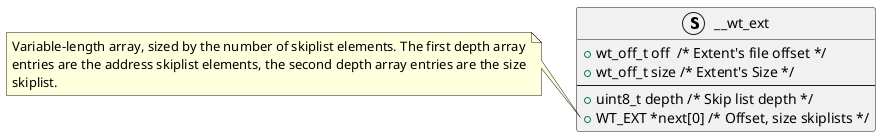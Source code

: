 @startuml WT_EXT

struct "__wt_ext" as WT_EXT {
    + wt_off_t off  /* Extent's file offset */
    + wt_off_t size /* Extent's Size */
    --
    + uint8_t depth /* Skip list depth */
    + WT_EXT *next[0] /* Offset, size skiplists */
}

note left of WT_EXT::next
    Variable-length array, sized by the number of skiplist elements. The first depth array
    entries are the address skiplist elements, the second depth array entries are the size
    skiplist.
end note

@enduml